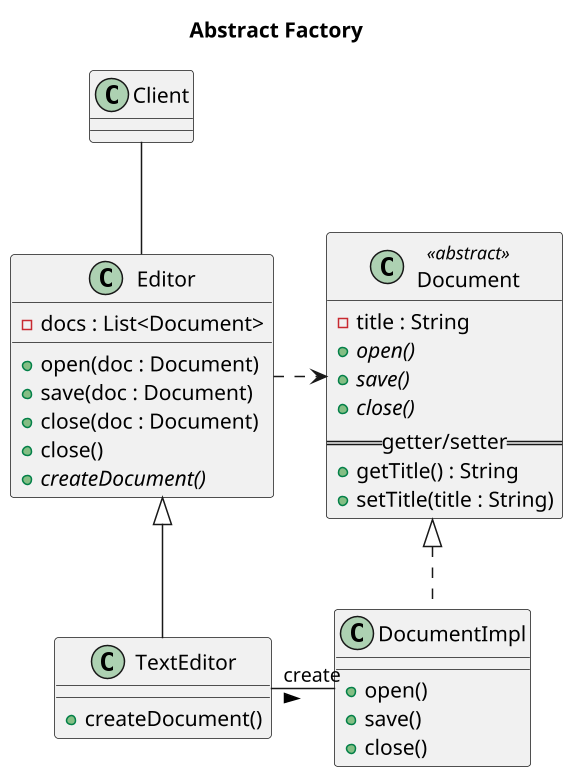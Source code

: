 @startuml
skinparam linetype ortho

title Abstract Factory
scale 1.5

class Editor {
    - docs : List<Document>
    + open(doc : Document)
    + save(doc : Document)
    + close(doc : Document)
    + close()
    + {abstract} createDocument()
}

class Document <<abstract>> {
    - title : String
    + {abstract} open()
    + {abstract} save()
    + {abstract} close()
    == getter/setter ==
    + getTitle() : String
    + setTitle(title : String)
}

class DocumentImpl implements Document {
    + open()
    + save()
    + close()
}

class TextEditor extends Editor {
    + createDocument()
}

TextEditor - DocumentImpl : "create" >
Editor .> Document

Client -- Editor

@enduml
